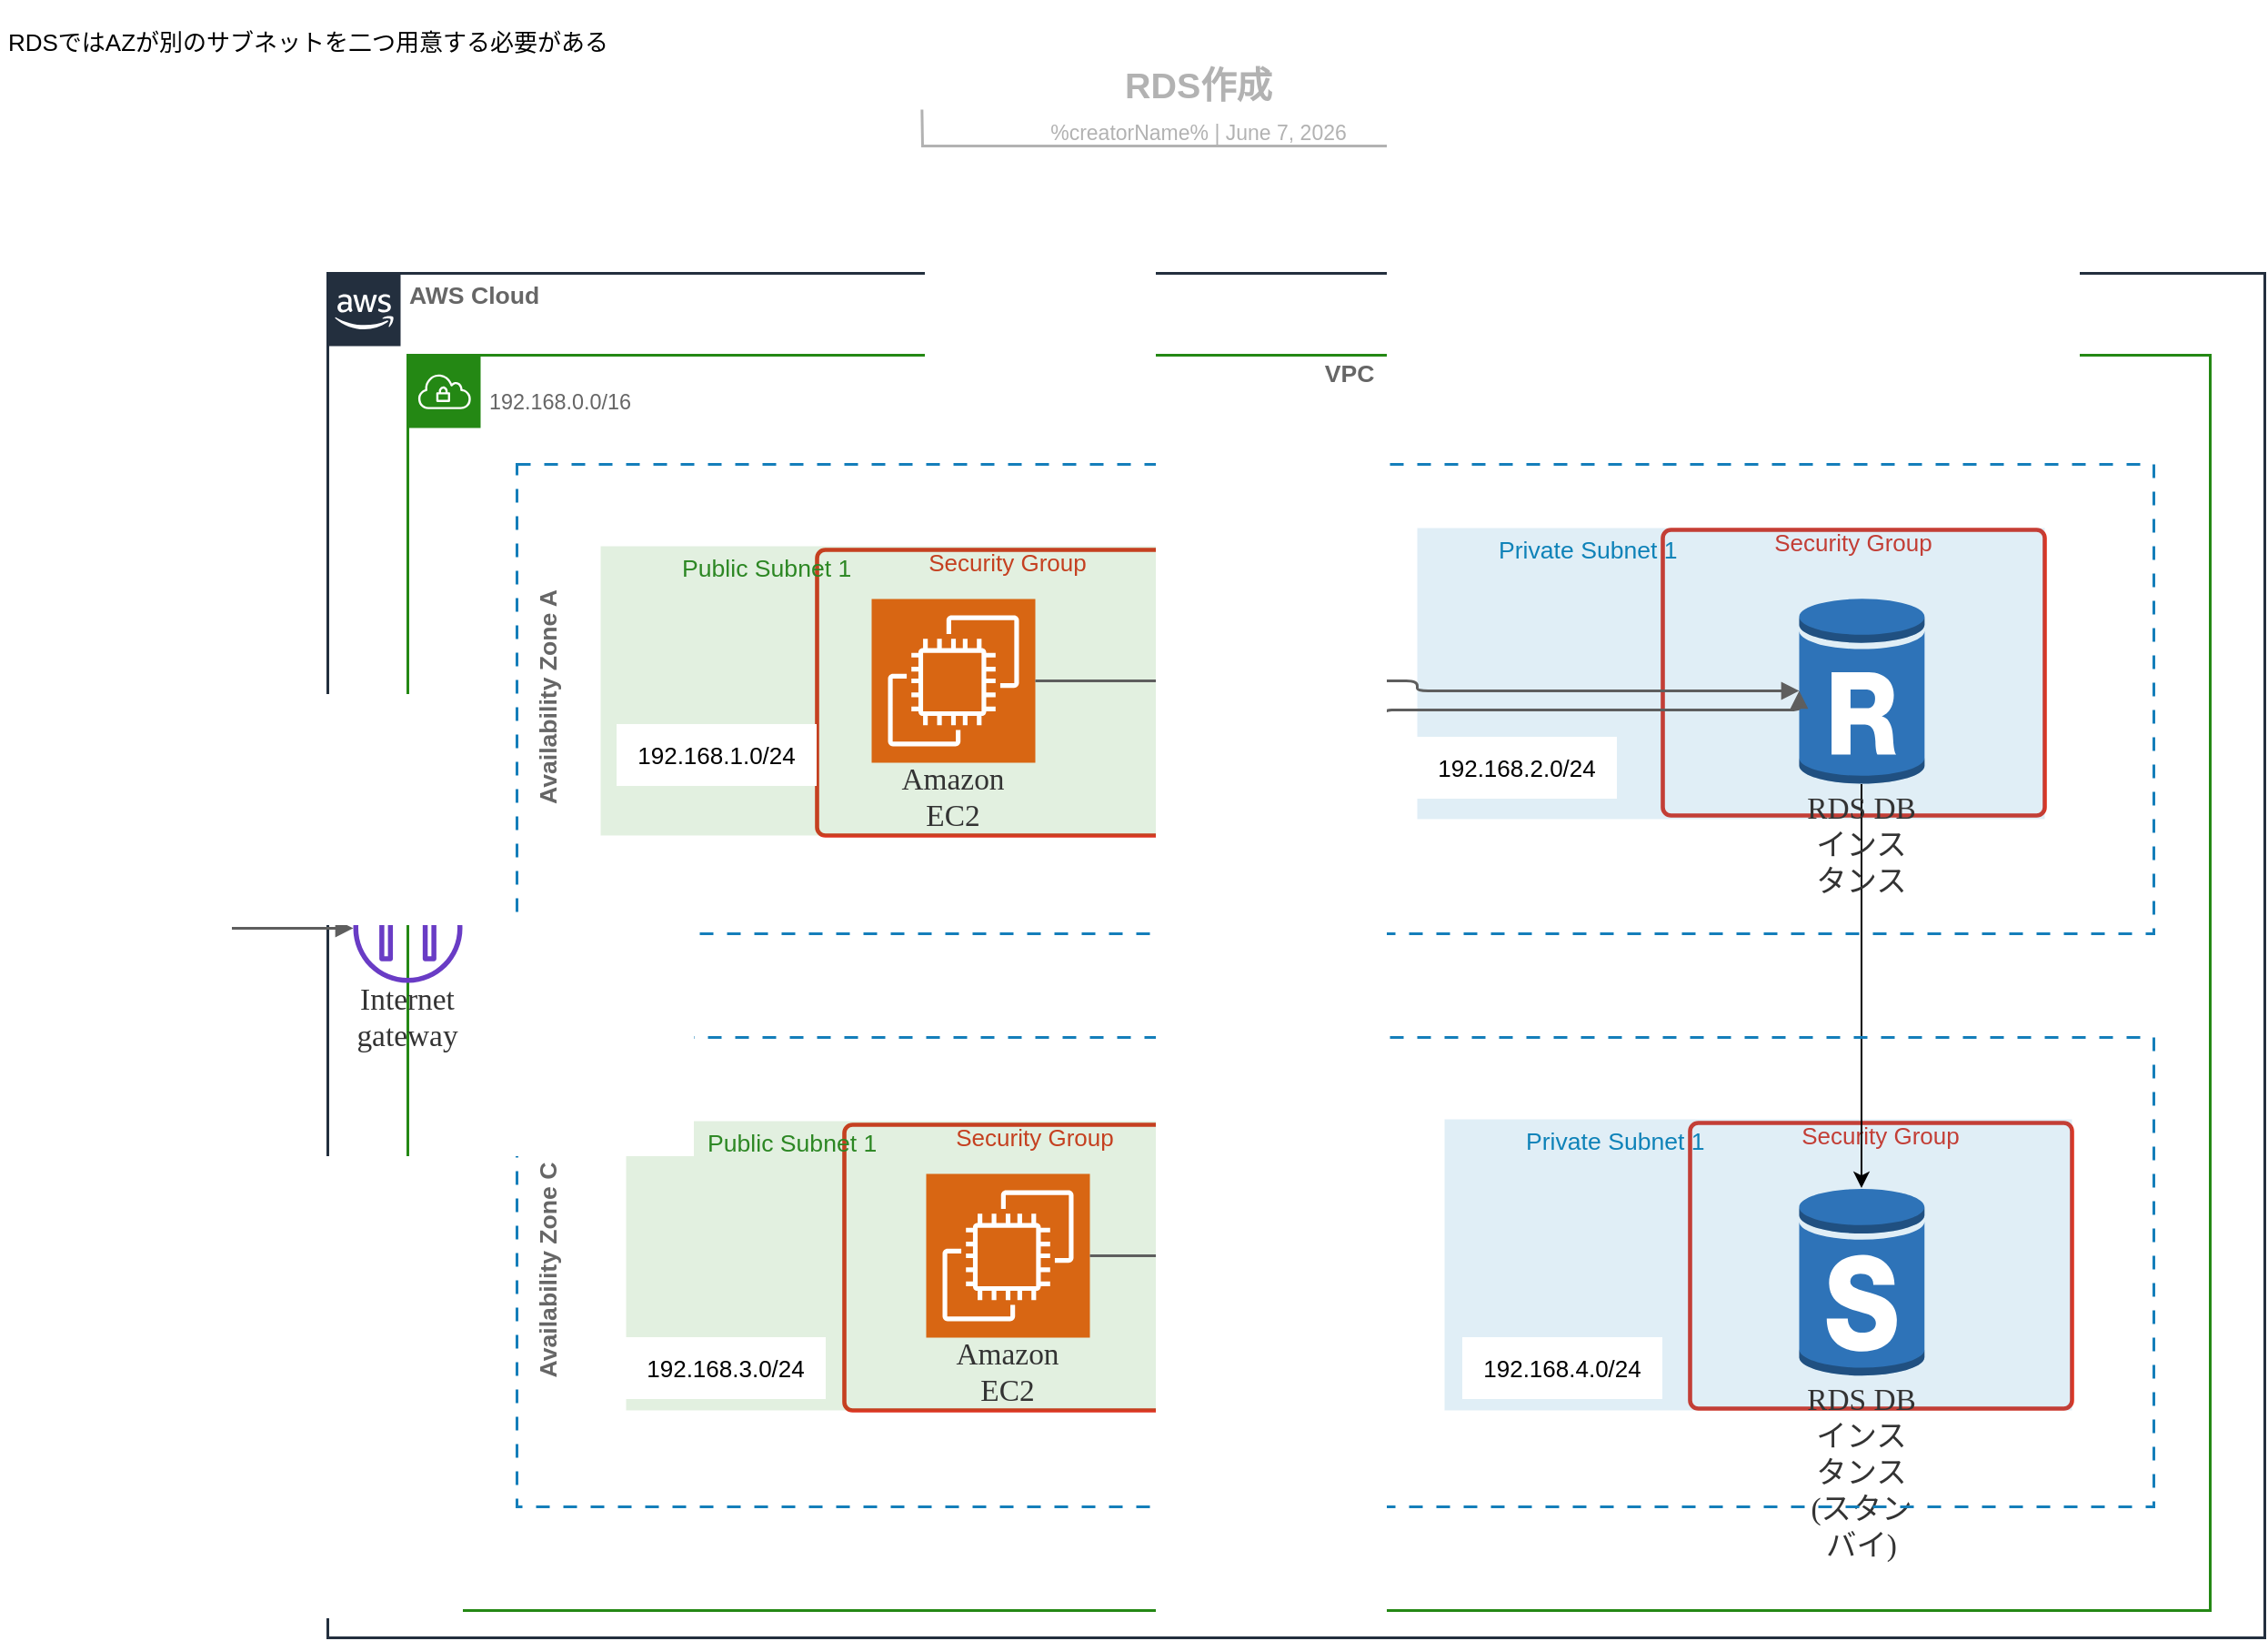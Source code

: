 <mxfile>
    <diagram id="COzKJZZQb2DtY6U1lg2Z" name="Page-1">
        <mxGraphModel dx="991" dy="784" grid="1" gridSize="10" guides="1" tooltips="1" connect="1" arrows="1" fold="1" page="1" pageScale="1" pageWidth="827" pageHeight="1169" math="0" shadow="0">
            <root>
                <mxCell id="0"/>
                <mxCell id="1" parent="0"/>
                <UserObject label="Security Group" lucidchartObjectId="d.S-8giytdJA" id="zQZGqaTvdZe9Iy5OYycm-1">
                    <mxCell style="html=1;overflow=block;blockSpacing=1;whiteSpace=wrap;verticalAlign=top;container=1;pointerEvents=0;collapsible=0;recursiveResize=0;fontSize=13;fontColor=#dd3522;spacing=0;strokeColor=#dd3522;strokeOpacity=100;fillOpacity=0;rounded=1;absoluteArcSize=1;arcSize=9;fillColor=#ffffff;strokeWidth=2.3;" parent="1" vertex="1">
                        <mxGeometry x="450" y="332" width="210" height="157" as="geometry"/>
                    </mxCell>
                </UserObject>
                <UserObject label="Security Group" lucidchartObjectId="R.S-Tb16EDWW" id="zQZGqaTvdZe9Iy5OYycm-2">
                    <mxCell style="html=1;overflow=block;blockSpacing=1;whiteSpace=wrap;verticalAlign=top;container=1;pointerEvents=0;collapsible=0;recursiveResize=0;fontSize=13;fontColor=#dd3522;spacing=0;strokeColor=#dd3522;strokeOpacity=100;fillOpacity=0;rounded=1;absoluteArcSize=1;arcSize=9;fillColor=#ffffff;strokeWidth=2.3;" parent="1" vertex="1">
                        <mxGeometry x="915" y="321" width="210" height="157" as="geometry"/>
                    </mxCell>
                </UserObject>
                <UserObject label="Security Group" lucidchartObjectId="HdT-gNe5e-QL" id="zQZGqaTvdZe9Iy5OYycm-3">
                    <mxCell style="html=1;overflow=block;blockSpacing=1;whiteSpace=wrap;verticalAlign=top;container=1;pointerEvents=0;collapsible=0;recursiveResize=0;fontSize=13;fontColor=#dd3522;spacing=0;strokeColor=#dd3522;strokeOpacity=100;fillOpacity=0;rounded=1;absoluteArcSize=1;arcSize=9;fillColor=#ffffff;strokeWidth=2.3;" parent="1" vertex="1">
                        <mxGeometry x="465" y="648" width="210" height="157" as="geometry"/>
                    </mxCell>
                </UserObject>
                <UserObject label="Security Group" lucidchartObjectId="YdT-I6UC7Jr8" id="zQZGqaTvdZe9Iy5OYycm-4">
                    <mxCell style="html=1;overflow=block;blockSpacing=1;whiteSpace=wrap;verticalAlign=top;container=1;pointerEvents=0;collapsible=0;recursiveResize=0;fontSize=13;fontColor=#dd3522;spacing=0;strokeColor=#dd3522;strokeOpacity=100;fillOpacity=0;rounded=1;absoluteArcSize=1;arcSize=9;fillColor=#ffffff;strokeWidth=2.3;" parent="1" vertex="1">
                        <mxGeometry x="930" y="647" width="210" height="157" as="geometry"/>
                    </mxCell>
                </UserObject>
                <UserObject label="" lucidchartObjectId="LuR-U8kyJd_m" id="zQZGqaTvdZe9Iy5OYycm-5">
                    <mxCell style="html=1;overflow=block;blockSpacing=1;whiteSpace=wrap;shape=mxgraph.aws4.users;labelPosition=center;verticalLabelPosition=bottom;align=center;verticalAlign=top;pointerEvents=1;fontSize=13;spacing=0;strokeOpacity=100;fillOpacity=100;fillColor=#666666;strokeWidth=1.5;strokeColor=none;" parent="1" vertex="1">
                        <mxGeometry x="76" y="451" width="57" height="57" as="geometry"/>
                    </mxCell>
                </UserObject>
                <UserObject label="&lt;div style=&quot;display: flex; justify-content: center; text-align: center; align-items: baseline; font-size: 0; line-height: 1.25;margin-top: -2px;&quot;&gt;&lt;span&gt;&lt;span style=&quot;font-size:13.3px;color:#666666;font-weight: bold;&quot;&gt;VPC&#10;&lt;/span&gt;&lt;/span&gt;&lt;/div&gt;&lt;div style=&quot;display: flex; justify-content: flex-start; text-align: left; align-items: baseline; font-size: 0; line-height: 1.25;margin-top: -2px;&quot;&gt;&lt;span&gt;&lt;span style=&quot;font-size:13px;color:#666666;&quot;&gt;&lt;span style=&quot;font-size:11.7px;color:#666666;&quot;&gt;192.168.0.0/16&lt;/span&gt;&lt;/span&gt;&lt;/span&gt;&lt;/div&gt;" lucidchartObjectId="LuR-KLFWu2TW" id="zQZGqaTvdZe9Iy5OYycm-6">
                    <mxCell style="html=1;overflow=block;blockSpacing=1;whiteSpace=wrap;shape=mxgraph.aws4.group;grIcon=mxgraph.aws4.group_vpc;verticalAlign=top;align=left;grIconSize=40;spacingLeft=45;spacingTop=5;fontColor=#2C8723;container=1;pointerEvents=0;collapsible=0;recursiveResize=0;fontSize=13;spacing=0;strokeColor=#248814;strokeOpacity=100;fillOpacity=0;fillColor=#000000;strokeWidth=1.5;" parent="1" vertex="1">
                        <mxGeometry x="225" y="225" width="991" height="690" as="geometry"/>
                    </mxCell>
                </UserObject>
                <UserObject label="AWS Cloud" lucidchartObjectId="LuR-FV8~V6.N" id="zQZGqaTvdZe9Iy5OYycm-7">
                    <mxCell style="html=1;overflow=block;blockSpacing=1;whiteSpace=wrap;shape=mxgraph.aws4.group;grIcon=mxgraph.aws4.group_aws_cloud_alt;verticalAlign=top;align=left;grIconSize=40;spacingLeft=45;spacingTop=5;container=1;pointerEvents=0;collapsible=0;recursiveResize=0;fontSize=13.3;fontColor=#666666;fontStyle=1;spacing=0;strokeColor=#232f3e;strokeOpacity=100;fillOpacity=0;fillColor=#000000;strokeWidth=1.5;" parent="1" vertex="1">
                        <mxGeometry x="181" y="180" width="1065" height="750" as="geometry"/>
                    </mxCell>
                </UserObject>
                <mxCell id="zQZGqaTvdZe9Iy5OYycm-8" value="" style="group;dropTarget=0;pointerEvents=0;" parent="1" vertex="1">
                    <mxGeometry x="340" y="60" width="640" height="45" as="geometry"/>
                </mxCell>
                <UserObject label="RDS作成" lucidchartObjectId="LuR-k2C7G9.U" id="zQZGqaTvdZe9Iy5OYycm-9">
                    <mxCell style="points=[[0.262,0.967,0],[0.742,0.967,0]];html=1;overflow=block;blockSpacing=1;whiteSpace=wrap;fontSize=19.7;fontColor=#b2b2b2;fontStyle=1;align=center;spacingLeft=7;spacingRight=7;spacingTop=2;spacing=3;strokeOpacity=0;fillOpacity=0;rounded=1;absoluteArcSize=1;arcSize=12;fillColor=#ffffff;strokeWidth=1.5;" parent="zQZGqaTvdZe9Iy5OYycm-8" vertex="1">
                        <mxGeometry width="640" height="31" as="geometry"/>
                    </mxCell>
                </UserObject>
                <UserObject label="%creatorName%  |  %date{mmmm d, yyyy}%" placeholders="1" lucidchartObjectId="LuR-t7FvLVTg" id="zQZGqaTvdZe9Iy5OYycm-10">
                    <mxCell style="html=1;overflow=block;blockSpacing=1;whiteSpace=wrap;fontSize=11.5;fontColor=#b2b2b2;align=center;spacingLeft=7;spacingRight=7;spacingTop=2;spacing=3;strokeOpacity=0;fillOpacity=0;rounded=1;absoluteArcSize=1;arcSize=12;fillColor=#ffffff;strokeWidth=1.5;" parent="zQZGqaTvdZe9Iy5OYycm-8" vertex="1">
                        <mxGeometry y="31" width="640" height="14" as="geometry"/>
                    </mxCell>
                </UserObject>
                <UserObject label="" lucidchartObjectId="LuR-H_M8iPB2" id="zQZGqaTvdZe9Iy5OYycm-11">
                    <mxCell style="html=1;jettySize=18;whiteSpace=wrap;fontSize=13;fontFamily=Helvetica;strokeColor=#b2b2b2;strokeOpacity=100;strokeWidth=1.5;rounded=0;startArrow=none;endArrow=none;exitX=0.262;exitY=0.967;exitPerimeter=0;entryX=0.742;entryY=0.967;entryPerimeter=0;" parent="zQZGqaTvdZe9Iy5OYycm-8" source="zQZGqaTvdZe9Iy5OYycm-9" target="zQZGqaTvdZe9Iy5OYycm-9" edge="1">
                        <mxGeometry width="100" height="100" relative="1" as="geometry">
                            <Array as="points">
                                <mxPoint x="168" y="50" generated="1"/>
                                <mxPoint x="475" y="50" generated="1"/>
                            </Array>
                        </mxGeometry>
                    </mxCell>
                </UserObject>
                <mxCell id="zQZGqaTvdZe9Iy5OYycm-12" value="" style="group;dropTarget=0;pointerEvents=0;" parent="1" vertex="1">
                    <mxGeometry x="170" y="285" width="1015" height="258" as="geometry"/>
                </mxCell>
                <UserObject label="" lucidchartObjectId="LuR-6gXiOFL5" id="zQZGqaTvdZe9Iy5OYycm-13">
                    <mxCell style="html=1;overflow=block;blockSpacing=1;whiteSpace=wrap;verticalAlign=top;dashed=1;dashPattern=5 5;fontColor=#0E82B8;strokeOpacity=100;strokeColor=#147eba;container=1;pointerEvents=0;collapsible=0;recursiveResize=0;fontSize=13;align=center;spacing=0;fillOpacity=0;fillColor=#000000;strokeWidth=1.5;" parent="zQZGqaTvdZe9Iy5OYycm-12" vertex="1">
                        <mxGeometry x="115" width="900" height="258" as="geometry"/>
                    </mxCell>
                </UserObject>
                <UserObject label="Availability Zone A" lucidchartObjectId="LuR-p6-e6cwh" id="zQZGqaTvdZe9Iy5OYycm-14">
                    <mxCell style="html=1;overflow=block;blockSpacing=1;whiteSpace=wrap;fontSize=13.3;fontColor=#666666;fontStyle=1;align=center;spacing=3.8;verticalAlign=bottom;strokeOpacity=0;fillOpacity=0;rotation=-90;fillColor=#ffffff;strokeWidth=1.5;" parent="zQZGqaTvdZe9Iy5OYycm-12" vertex="1">
                        <mxGeometry y="115" width="258" height="27" as="geometry"/>
                    </mxCell>
                </UserObject>
                <mxCell id="zQZGqaTvdZe9Iy5OYycm-15" value="" style="group;dropTarget=0;pointerEvents=0;" parent="1" vertex="1">
                    <mxGeometry x="331" y="320" width="809" height="485" as="geometry"/>
                </mxCell>
                <UserObject label="Public Subnet 1" lucidchartObjectId="LuR-Xy81THU6" id="zQZGqaTvdZe9Iy5OYycm-16">
                    <mxCell style="html=1;overflow=block;blockSpacing=1;whiteSpace=wrap;shape=mxgraph.aws4.group;grIcon=mxgraph.aws4.group_security_group;grStroke=0;verticalAlign=top;align=left;grIconSize=40;spacingLeft=45;spacingTop=5;strokeColor=#2C8723;fontColor=#2C8723;fillOpacity=13;fillColor=#248814;container=1;pointerEvents=0;collapsible=0;recursiveResize=0;fontSize=13.3;spacing=0;strokeOpacity=0;strokeWidth=1.5;" parent="zQZGqaTvdZe9Iy5OYycm-15" vertex="1">
                        <mxGeometry y="10" width="329" height="159" as="geometry"/>
                    </mxCell>
                </UserObject>
                <UserObject label="Private Subnet 1" lucidchartObjectId="LuR-LkPbviv0" id="zQZGqaTvdZe9Iy5OYycm-17">
                    <mxCell style="html=1;overflow=block;blockSpacing=1;whiteSpace=wrap;shape=mxgraph.aws4.group;grIcon=mxgraph.aws4.group_security_group;grStroke=0;verticalAlign=top;align=left;grIconSize=40;spacingLeft=45;spacingTop=5;strokeColor=#0E82B8;fontColor=#0E82B8;fillOpacity=13;fillColor=#147eba;container=1;pointerEvents=0;collapsible=0;recursiveResize=0;fontSize=13.3;spacing=0;strokeOpacity=0;strokeWidth=1.5;" parent="zQZGqaTvdZe9Iy5OYycm-15" vertex="1">
                        <mxGeometry x="449" width="345" height="160" as="geometry"/>
                    </mxCell>
                </UserObject>
                <UserObject label="Private Subnet 1" lucidchartObjectId="CRR-NUfsFUnc" id="zQZGqaTvdZe9Iy5OYycm-18">
                    <mxCell style="html=1;overflow=block;blockSpacing=1;whiteSpace=wrap;shape=mxgraph.aws4.group;grIcon=mxgraph.aws4.group_security_group;grStroke=0;verticalAlign=top;align=left;grIconSize=40;spacingLeft=45;spacingTop=5;strokeColor=#0E82B8;fontColor=#0E82B8;fillOpacity=13;fillColor=#147eba;container=1;pointerEvents=0;collapsible=0;recursiveResize=0;fontSize=13.3;spacing=0;strokeOpacity=0;strokeWidth=1.5;" parent="zQZGqaTvdZe9Iy5OYycm-15" vertex="1">
                        <mxGeometry x="464" y="325" width="345" height="160" as="geometry"/>
                    </mxCell>
                </UserObject>
                <UserObject label="Public Subnet 1" lucidchartObjectId="VRR-5XFbkK4s" id="zQZGqaTvdZe9Iy5OYycm-19">
                    <mxCell style="html=1;overflow=block;blockSpacing=1;whiteSpace=wrap;shape=mxgraph.aws4.group;grIcon=mxgraph.aws4.group_security_group;grStroke=0;verticalAlign=top;align=left;grIconSize=40;spacingLeft=45;spacingTop=5;strokeColor=#2C8723;fontColor=#2C8723;fillOpacity=13;fillColor=#248814;container=1;pointerEvents=0;collapsible=0;recursiveResize=0;fontSize=13.3;spacing=0;strokeOpacity=0;strokeWidth=1.5;" parent="zQZGqaTvdZe9Iy5OYycm-15" vertex="1">
                        <mxGeometry x="14" y="326" width="329" height="159" as="geometry"/>
                    </mxCell>
                </UserObject>
                <mxCell id="3" style="edgeStyle=none;html=1;exitX=0.5;exitY=0.99;exitDx=0;exitDy=0;exitPerimeter=0;entryX=0.5;entryY=0.01;entryDx=0;entryDy=0;entryPerimeter=0;" edge="1" parent="zQZGqaTvdZe9Iy5OYycm-15" source="zQZGqaTvdZe9Iy5OYycm-20" target="zQZGqaTvdZe9Iy5OYycm-21">
                    <mxGeometry relative="1" as="geometry"/>
                </mxCell>
                <UserObject label="RDS DB インスタンス" lucidchartObjectId="kUR-6rm5-1Yg" id="zQZGqaTvdZe9Iy5OYycm-20">
                    <mxCell style="html=1;overflow=block;blockSpacing=1;whiteSpace=wrap;shape=mxgraph.aws3.rds_db_instance_read_replica;labelPosition=center;verticalLabelPosition=bottom;align=center;verticalAlign=top;pointerEvents=1;fontSize=16.7;fontFamily=Lucid JP;fontColor=#333333;spacing=3.8;strokeColor=#5e5e5e;strokeOpacity=100;rounded=1;absoluteArcSize=1;arcSize=9;fillColor=#2e73b8;strokeWidth=2.3;" parent="zQZGqaTvdZe9Iy5OYycm-15" vertex="1">
                        <mxGeometry x="659" y="37" width="69" height="105" as="geometry"/>
                    </mxCell>
                </UserObject>
                <UserObject label="RDS DB インスタンス(スタンバイ)" lucidchartObjectId="sUR--44TbnH0" id="zQZGqaTvdZe9Iy5OYycm-21">
                    <mxCell style="html=1;overflow=block;blockSpacing=1;whiteSpace=wrap;shape=mxgraph.aws3.rds_db_instance_standby_multi_az;labelPosition=center;verticalLabelPosition=bottom;align=center;verticalAlign=top;pointerEvents=1;fontSize=16.7;fontFamily=Lucid JP;fontColor=#333333;spacing=3.8;strokeColor=#5e5e5e;strokeOpacity=100;rounded=1;absoluteArcSize=1;arcSize=9;fillColor=#2e73b8;strokeWidth=2.3;" parent="zQZGqaTvdZe9Iy5OYycm-15" vertex="1">
                        <mxGeometry x="659" y="362" width="69" height="105" as="geometry"/>
                    </mxCell>
                </UserObject>
                <mxCell id="zQZGqaTvdZe9Iy5OYycm-22" value="" style="group;dropTarget=0;pointerEvents=0;" parent="1" vertex="1">
                    <mxGeometry x="170" y="600" width="1015" height="258" as="geometry"/>
                </mxCell>
                <UserObject label="" lucidchartObjectId=".QR-Pv~3ltEh" id="zQZGqaTvdZe9Iy5OYycm-23">
                    <mxCell style="html=1;overflow=block;blockSpacing=1;whiteSpace=wrap;verticalAlign=top;dashed=1;dashPattern=5 5;fontColor=#0E82B8;strokeOpacity=100;strokeColor=#147eba;container=1;pointerEvents=0;collapsible=0;recursiveResize=0;fontSize=13;align=center;spacing=0;fillOpacity=0;fillColor=#000000;strokeWidth=1.5;" parent="zQZGqaTvdZe9Iy5OYycm-22" vertex="1">
                        <mxGeometry x="115" width="900" height="258" as="geometry"/>
                    </mxCell>
                </UserObject>
                <UserObject label="Availability Zone C" lucidchartObjectId=".QR-HcqmJM00" id="zQZGqaTvdZe9Iy5OYycm-24">
                    <mxCell style="html=1;overflow=block;blockSpacing=1;whiteSpace=wrap;fontSize=13.3;fontColor=#666666;fontStyle=1;align=center;spacing=3.8;verticalAlign=bottom;strokeOpacity=0;fillOpacity=0;rotation=-90;fillColor=#ffffff;strokeWidth=1.5;" parent="zQZGqaTvdZe9Iy5OYycm-22" vertex="1">
                        <mxGeometry y="115" width="258" height="27" as="geometry"/>
                    </mxCell>
                </UserObject>
                <UserObject label="Amazon EC2" lucidchartObjectId="gaS-FAgdg23W" id="zQZGqaTvdZe9Iy5OYycm-25">
                    <mxCell style="html=1;overflow=block;blockSpacing=1;whiteSpace=wrap;shape=mxgraph.aws4.resourceIcon;resIcon=mxgraph.aws4.ec2;verticalLabelPosition=bottom;align=center;verticalAlign=top;strokeColor=#ffffff;pointerEvents=1;fontSize=16.7;fontFamily=Lucid JP;fontColor=#333333;spacing=0;strokeOpacity=100;rounded=1;absoluteArcSize=1;arcSize=9;fillColor=#d86613;strokeWidth=2.3;" parent="1" vertex="1">
                        <mxGeometry x="480" y="359" width="90" height="90" as="geometry"/>
                    </mxCell>
                </UserObject>
                <UserObject label="" lucidchartObjectId="raS-uvgUq99h" id="zQZGqaTvdZe9Iy5OYycm-26">
                    <mxCell style="html=1;jettySize=18;whiteSpace=wrap;fontSize=13;strokeColor=#5E5E5E;strokeWidth=1.5;rounded=1;arcSize=12;edgeStyle=orthogonalEdgeStyle;startArrow=none;endArrow=block;endFill=1;exitX=1;exitY=0.5;exitPerimeter=0;entryX=0;entryY=0.5;entryPerimeter=0;" parent="1" source="zQZGqaTvdZe9Iy5OYycm-25" target="zQZGqaTvdZe9Iy5OYycm-20" edge="1">
                        <mxGeometry width="100" height="100" relative="1" as="geometry">
                            <Array as="points"/>
                        </mxGeometry>
                    </mxCell>
                </UserObject>
                <UserObject label="Internet gateway" lucidchartObjectId="X7S-EDn-ZCxY" id="zQZGqaTvdZe9Iy5OYycm-27">
                    <mxCell style="html=1;overflow=block;blockSpacing=1;whiteSpace=wrap;shape=mxgraph.aws4.internet_gateway;labelPosition=center;verticalLabelPosition=bottom;align=center;verticalAlign=top;pointerEvents=1;fontSize=16.7;fontFamily=Lucid JP;fontColor=#333333;spacing=0;strokeColor=#5e5e5e;strokeOpacity=100;rounded=1;absoluteArcSize=1;arcSize=9;fillColor=#693cc5;strokeWidth=2.3;" parent="1" vertex="1">
                        <mxGeometry x="195" y="510" width="60" height="60" as="geometry"/>
                    </mxCell>
                </UserObject>
                <UserObject label="" lucidchartObjectId="~7S-YVp3-NV5" id="zQZGqaTvdZe9Iy5OYycm-28">
                    <mxCell style="html=1;jettySize=18;whiteSpace=wrap;fontSize=13;strokeColor=#5E5E5E;strokeWidth=1.5;rounded=1;arcSize=12;edgeStyle=orthogonalEdgeStyle;startArrow=none;endArrow=block;endFill=1;exitX=0.5;exitY=1;exitPerimeter=0;entryX=0;entryY=0.5;entryPerimeter=0;" parent="1" source="zQZGqaTvdZe9Iy5OYycm-5" target="zQZGqaTvdZe9Iy5OYycm-27" edge="1">
                        <mxGeometry width="100" height="100" relative="1" as="geometry">
                            <Array as="points"/>
                        </mxGeometry>
                    </mxCell>
                </UserObject>
                <UserObject label="RDSではAZが別のサブネットを二つ用意する必要がある" lucidchartObjectId="mbT-6RMTp-nP" id="zQZGqaTvdZe9Iy5OYycm-29">
                    <mxCell style="html=1;overflow=block;blockSpacing=1;whiteSpace=wrap;fontSize=13;spacing=3.8;strokeOpacity=100;fillOpacity=100;fillColor=#ffffff;strokeWidth=0.8;strokeColor=none;" parent="1" vertex="1">
                        <mxGeometry x="1" y="30" width="339" height="45" as="geometry"/>
                    </mxCell>
                </UserObject>
                <UserObject label="Amazon EC2" lucidchartObjectId="odT-0_bHhIWv" id="zQZGqaTvdZe9Iy5OYycm-30">
                    <mxCell style="html=1;overflow=block;blockSpacing=1;whiteSpace=wrap;shape=mxgraph.aws4.resourceIcon;resIcon=mxgraph.aws4.ec2;verticalLabelPosition=bottom;align=center;verticalAlign=top;strokeColor=#ffffff;pointerEvents=1;fontSize=16.7;fontFamily=Lucid JP;fontColor=#333333;spacing=0;strokeOpacity=100;rounded=1;absoluteArcSize=1;arcSize=9;fillColor=#d86613;strokeWidth=2.3;" parent="1" vertex="1">
                        <mxGeometry x="510" y="675" width="90" height="90" as="geometry"/>
                    </mxCell>
                </UserObject>
                <UserObject label="" lucidchartObjectId="yeT-_EMZiqRE" id="zQZGqaTvdZe9Iy5OYycm-31">
                    <mxCell style="html=1;jettySize=18;whiteSpace=wrap;fontSize=13;strokeColor=#5E5E5E;strokeWidth=1.5;rounded=1;arcSize=12;edgeStyle=orthogonalEdgeStyle;startArrow=none;endArrow=block;endFill=1;exitX=1;exitY=0.5;exitPerimeter=0;entryX=0;entryY=0.5;entryDx=0;entryDy=0;entryPerimeter=0;" parent="1" source="zQZGqaTvdZe9Iy5OYycm-30" target="zQZGqaTvdZe9Iy5OYycm-20" edge="1">
                        <mxGeometry width="100" height="100" relative="1" as="geometry">
                            <Array as="points">
                                <mxPoint x="760" y="720"/>
                                <mxPoint x="760" y="420"/>
                                <mxPoint x="990" y="420"/>
                            </Array>
                            <mxPoint x="980" y="420" as="targetPoint"/>
                        </mxGeometry>
                    </mxCell>
                </UserObject>
                <UserObject label="192.168.1.0/24" lucidchartObjectId="2yT-frc1QBiO" id="zQZGqaTvdZe9Iy5OYycm-32">
                    <mxCell style="html=1;overflow=block;blockSpacing=1;whiteSpace=wrap;fontSize=13;spacing=3.8;strokeOpacity=100;fillOpacity=100;fillColor=#ffffff;strokeWidth=0.8;strokeColor=none;" parent="1" vertex="1">
                        <mxGeometry x="340" y="428" width="110" height="34" as="geometry"/>
                    </mxCell>
                </UserObject>
                <UserObject label="192.168.2.0/24" lucidchartObjectId="5AT-bIl72L1y" id="zQZGqaTvdZe9Iy5OYycm-33">
                    <mxCell style="html=1;overflow=block;blockSpacing=1;whiteSpace=wrap;fontSize=13;spacing=3.8;strokeOpacity=100;fillOpacity=100;fillColor=#ffffff;strokeWidth=0.8;strokeColor=none;" parent="1" vertex="1">
                        <mxGeometry x="780" y="435" width="110" height="34" as="geometry"/>
                    </mxCell>
                </UserObject>
                <UserObject label="192.168.3.0/24" lucidchartObjectId="dBT-.tcLRFno" id="zQZGqaTvdZe9Iy5OYycm-34">
                    <mxCell style="html=1;overflow=block;blockSpacing=1;whiteSpace=wrap;fontSize=13;spacing=3.8;strokeOpacity=100;fillOpacity=100;fillColor=#ffffff;strokeWidth=0.8;strokeColor=none;" parent="1" vertex="1">
                        <mxGeometry x="345" y="765" width="110" height="34" as="geometry"/>
                    </mxCell>
                </UserObject>
                <UserObject label="192.168.4.0/24" lucidchartObjectId="zBT-j~.4lJs3" id="zQZGqaTvdZe9Iy5OYycm-35">
                    <mxCell style="html=1;overflow=block;blockSpacing=1;whiteSpace=wrap;fontSize=13;spacing=3.8;strokeOpacity=100;fillOpacity=100;fillColor=#ffffff;strokeWidth=0.8;strokeColor=none;" parent="1" vertex="1">
                        <mxGeometry x="805" y="765" width="110" height="34" as="geometry"/>
                    </mxCell>
                </UserObject>
            </root>
        </mxGraphModel>
    </diagram>
</mxfile>